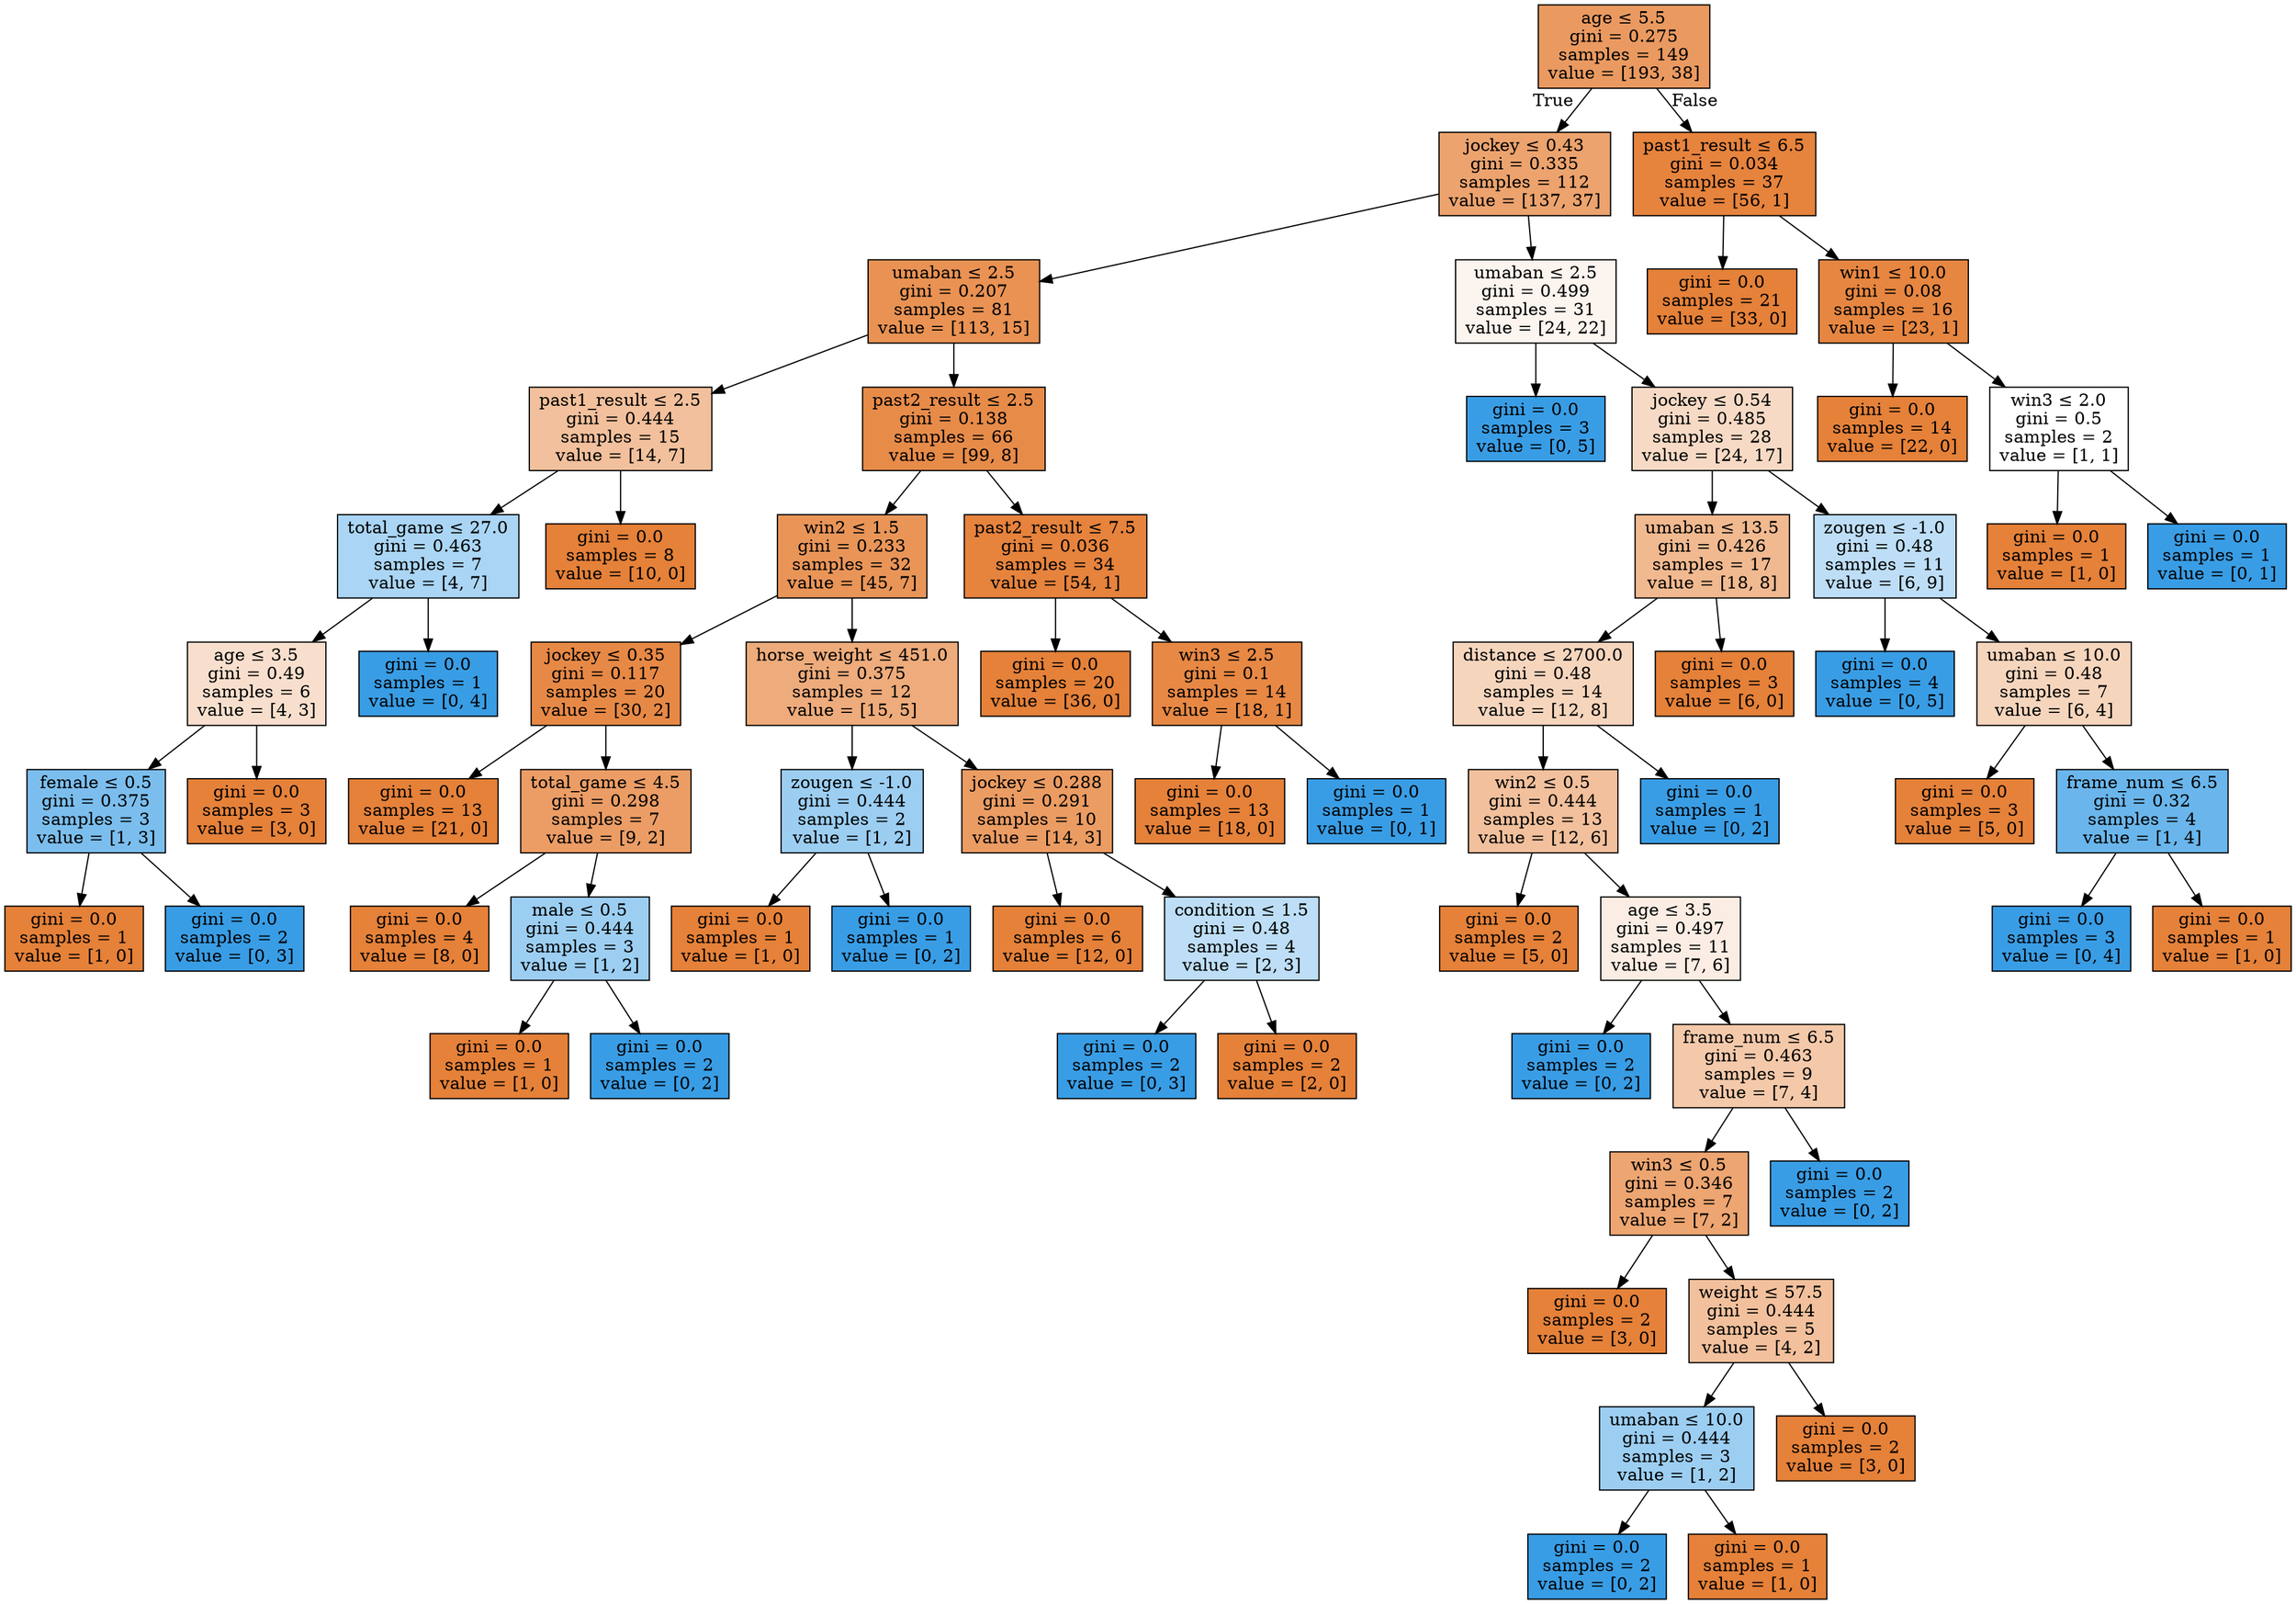 digraph Tree {
node [shape=box, style="filled", color="black"] ;
0 [label=<age &le; 5.5<br/>gini = 0.275<br/>samples = 149<br/>value = [193, 38]>, fillcolor="#e58139cd"] ;
1 [label=<jockey &le; 0.43<br/>gini = 0.335<br/>samples = 112<br/>value = [137, 37]>, fillcolor="#e58139ba"] ;
0 -> 1 [labeldistance=2.5, labelangle=45, headlabel="True"] ;
2 [label=<umaban &le; 2.5<br/>gini = 0.207<br/>samples = 81<br/>value = [113, 15]>, fillcolor="#e58139dd"] ;
1 -> 2 ;
3 [label=<past1_result &le; 2.5<br/>gini = 0.444<br/>samples = 15<br/>value = [14, 7]>, fillcolor="#e581397f"] ;
2 -> 3 ;
4 [label=<total_game &le; 27.0<br/>gini = 0.463<br/>samples = 7<br/>value = [4, 7]>, fillcolor="#399de56d"] ;
3 -> 4 ;
5 [label=<age &le; 3.5<br/>gini = 0.49<br/>samples = 6<br/>value = [4, 3]>, fillcolor="#e5813940"] ;
4 -> 5 ;
6 [label=<female &le; 0.5<br/>gini = 0.375<br/>samples = 3<br/>value = [1, 3]>, fillcolor="#399de5aa"] ;
5 -> 6 ;
7 [label=<gini = 0.0<br/>samples = 1<br/>value = [1, 0]>, fillcolor="#e58139ff"] ;
6 -> 7 ;
8 [label=<gini = 0.0<br/>samples = 2<br/>value = [0, 3]>, fillcolor="#399de5ff"] ;
6 -> 8 ;
9 [label=<gini = 0.0<br/>samples = 3<br/>value = [3, 0]>, fillcolor="#e58139ff"] ;
5 -> 9 ;
10 [label=<gini = 0.0<br/>samples = 1<br/>value = [0, 4]>, fillcolor="#399de5ff"] ;
4 -> 10 ;
11 [label=<gini = 0.0<br/>samples = 8<br/>value = [10, 0]>, fillcolor="#e58139ff"] ;
3 -> 11 ;
12 [label=<past2_result &le; 2.5<br/>gini = 0.138<br/>samples = 66<br/>value = [99, 8]>, fillcolor="#e58139ea"] ;
2 -> 12 ;
13 [label=<win2 &le; 1.5<br/>gini = 0.233<br/>samples = 32<br/>value = [45, 7]>, fillcolor="#e58139d7"] ;
12 -> 13 ;
14 [label=<jockey &le; 0.35<br/>gini = 0.117<br/>samples = 20<br/>value = [30, 2]>, fillcolor="#e58139ee"] ;
13 -> 14 ;
15 [label=<gini = 0.0<br/>samples = 13<br/>value = [21, 0]>, fillcolor="#e58139ff"] ;
14 -> 15 ;
16 [label=<total_game &le; 4.5<br/>gini = 0.298<br/>samples = 7<br/>value = [9, 2]>, fillcolor="#e58139c6"] ;
14 -> 16 ;
17 [label=<gini = 0.0<br/>samples = 4<br/>value = [8, 0]>, fillcolor="#e58139ff"] ;
16 -> 17 ;
18 [label=<male &le; 0.5<br/>gini = 0.444<br/>samples = 3<br/>value = [1, 2]>, fillcolor="#399de57f"] ;
16 -> 18 ;
19 [label=<gini = 0.0<br/>samples = 1<br/>value = [1, 0]>, fillcolor="#e58139ff"] ;
18 -> 19 ;
20 [label=<gini = 0.0<br/>samples = 2<br/>value = [0, 2]>, fillcolor="#399de5ff"] ;
18 -> 20 ;
21 [label=<horse_weight &le; 451.0<br/>gini = 0.375<br/>samples = 12<br/>value = [15, 5]>, fillcolor="#e58139aa"] ;
13 -> 21 ;
22 [label=<zougen &le; -1.0<br/>gini = 0.444<br/>samples = 2<br/>value = [1, 2]>, fillcolor="#399de57f"] ;
21 -> 22 ;
23 [label=<gini = 0.0<br/>samples = 1<br/>value = [1, 0]>, fillcolor="#e58139ff"] ;
22 -> 23 ;
24 [label=<gini = 0.0<br/>samples = 1<br/>value = [0, 2]>, fillcolor="#399de5ff"] ;
22 -> 24 ;
25 [label=<jockey &le; 0.288<br/>gini = 0.291<br/>samples = 10<br/>value = [14, 3]>, fillcolor="#e58139c8"] ;
21 -> 25 ;
26 [label=<gini = 0.0<br/>samples = 6<br/>value = [12, 0]>, fillcolor="#e58139ff"] ;
25 -> 26 ;
27 [label=<condition &le; 1.5<br/>gini = 0.48<br/>samples = 4<br/>value = [2, 3]>, fillcolor="#399de555"] ;
25 -> 27 ;
28 [label=<gini = 0.0<br/>samples = 2<br/>value = [0, 3]>, fillcolor="#399de5ff"] ;
27 -> 28 ;
29 [label=<gini = 0.0<br/>samples = 2<br/>value = [2, 0]>, fillcolor="#e58139ff"] ;
27 -> 29 ;
30 [label=<past2_result &le; 7.5<br/>gini = 0.036<br/>samples = 34<br/>value = [54, 1]>, fillcolor="#e58139fa"] ;
12 -> 30 ;
31 [label=<gini = 0.0<br/>samples = 20<br/>value = [36, 0]>, fillcolor="#e58139ff"] ;
30 -> 31 ;
32 [label=<win3 &le; 2.5<br/>gini = 0.1<br/>samples = 14<br/>value = [18, 1]>, fillcolor="#e58139f1"] ;
30 -> 32 ;
33 [label=<gini = 0.0<br/>samples = 13<br/>value = [18, 0]>, fillcolor="#e58139ff"] ;
32 -> 33 ;
34 [label=<gini = 0.0<br/>samples = 1<br/>value = [0, 1]>, fillcolor="#399de5ff"] ;
32 -> 34 ;
35 [label=<umaban &le; 2.5<br/>gini = 0.499<br/>samples = 31<br/>value = [24, 22]>, fillcolor="#e5813915"] ;
1 -> 35 ;
36 [label=<gini = 0.0<br/>samples = 3<br/>value = [0, 5]>, fillcolor="#399de5ff"] ;
35 -> 36 ;
37 [label=<jockey &le; 0.54<br/>gini = 0.485<br/>samples = 28<br/>value = [24, 17]>, fillcolor="#e581394a"] ;
35 -> 37 ;
38 [label=<umaban &le; 13.5<br/>gini = 0.426<br/>samples = 17<br/>value = [18, 8]>, fillcolor="#e581398e"] ;
37 -> 38 ;
39 [label=<distance &le; 2700.0<br/>gini = 0.48<br/>samples = 14<br/>value = [12, 8]>, fillcolor="#e5813955"] ;
38 -> 39 ;
40 [label=<win2 &le; 0.5<br/>gini = 0.444<br/>samples = 13<br/>value = [12, 6]>, fillcolor="#e581397f"] ;
39 -> 40 ;
41 [label=<gini = 0.0<br/>samples = 2<br/>value = [5, 0]>, fillcolor="#e58139ff"] ;
40 -> 41 ;
42 [label=<age &le; 3.5<br/>gini = 0.497<br/>samples = 11<br/>value = [7, 6]>, fillcolor="#e5813924"] ;
40 -> 42 ;
43 [label=<gini = 0.0<br/>samples = 2<br/>value = [0, 2]>, fillcolor="#399de5ff"] ;
42 -> 43 ;
44 [label=<frame_num &le; 6.5<br/>gini = 0.463<br/>samples = 9<br/>value = [7, 4]>, fillcolor="#e581396d"] ;
42 -> 44 ;
45 [label=<win3 &le; 0.5<br/>gini = 0.346<br/>samples = 7<br/>value = [7, 2]>, fillcolor="#e58139b6"] ;
44 -> 45 ;
46 [label=<gini = 0.0<br/>samples = 2<br/>value = [3, 0]>, fillcolor="#e58139ff"] ;
45 -> 46 ;
47 [label=<weight &le; 57.5<br/>gini = 0.444<br/>samples = 5<br/>value = [4, 2]>, fillcolor="#e581397f"] ;
45 -> 47 ;
48 [label=<umaban &le; 10.0<br/>gini = 0.444<br/>samples = 3<br/>value = [1, 2]>, fillcolor="#399de57f"] ;
47 -> 48 ;
49 [label=<gini = 0.0<br/>samples = 2<br/>value = [0, 2]>, fillcolor="#399de5ff"] ;
48 -> 49 ;
50 [label=<gini = 0.0<br/>samples = 1<br/>value = [1, 0]>, fillcolor="#e58139ff"] ;
48 -> 50 ;
51 [label=<gini = 0.0<br/>samples = 2<br/>value = [3, 0]>, fillcolor="#e58139ff"] ;
47 -> 51 ;
52 [label=<gini = 0.0<br/>samples = 2<br/>value = [0, 2]>, fillcolor="#399de5ff"] ;
44 -> 52 ;
53 [label=<gini = 0.0<br/>samples = 1<br/>value = [0, 2]>, fillcolor="#399de5ff"] ;
39 -> 53 ;
54 [label=<gini = 0.0<br/>samples = 3<br/>value = [6, 0]>, fillcolor="#e58139ff"] ;
38 -> 54 ;
55 [label=<zougen &le; -1.0<br/>gini = 0.48<br/>samples = 11<br/>value = [6, 9]>, fillcolor="#399de555"] ;
37 -> 55 ;
56 [label=<gini = 0.0<br/>samples = 4<br/>value = [0, 5]>, fillcolor="#399de5ff"] ;
55 -> 56 ;
57 [label=<umaban &le; 10.0<br/>gini = 0.48<br/>samples = 7<br/>value = [6, 4]>, fillcolor="#e5813955"] ;
55 -> 57 ;
58 [label=<gini = 0.0<br/>samples = 3<br/>value = [5, 0]>, fillcolor="#e58139ff"] ;
57 -> 58 ;
59 [label=<frame_num &le; 6.5<br/>gini = 0.32<br/>samples = 4<br/>value = [1, 4]>, fillcolor="#399de5bf"] ;
57 -> 59 ;
60 [label=<gini = 0.0<br/>samples = 3<br/>value = [0, 4]>, fillcolor="#399de5ff"] ;
59 -> 60 ;
61 [label=<gini = 0.0<br/>samples = 1<br/>value = [1, 0]>, fillcolor="#e58139ff"] ;
59 -> 61 ;
62 [label=<past1_result &le; 6.5<br/>gini = 0.034<br/>samples = 37<br/>value = [56, 1]>, fillcolor="#e58139fa"] ;
0 -> 62 [labeldistance=2.5, labelangle=-45, headlabel="False"] ;
63 [label=<gini = 0.0<br/>samples = 21<br/>value = [33, 0]>, fillcolor="#e58139ff"] ;
62 -> 63 ;
64 [label=<win1 &le; 10.0<br/>gini = 0.08<br/>samples = 16<br/>value = [23, 1]>, fillcolor="#e58139f4"] ;
62 -> 64 ;
65 [label=<gini = 0.0<br/>samples = 14<br/>value = [22, 0]>, fillcolor="#e58139ff"] ;
64 -> 65 ;
66 [label=<win3 &le; 2.0<br/>gini = 0.5<br/>samples = 2<br/>value = [1, 1]>, fillcolor="#e5813900"] ;
64 -> 66 ;
67 [label=<gini = 0.0<br/>samples = 1<br/>value = [1, 0]>, fillcolor="#e58139ff"] ;
66 -> 67 ;
68 [label=<gini = 0.0<br/>samples = 1<br/>value = [0, 1]>, fillcolor="#399de5ff"] ;
66 -> 68 ;
}